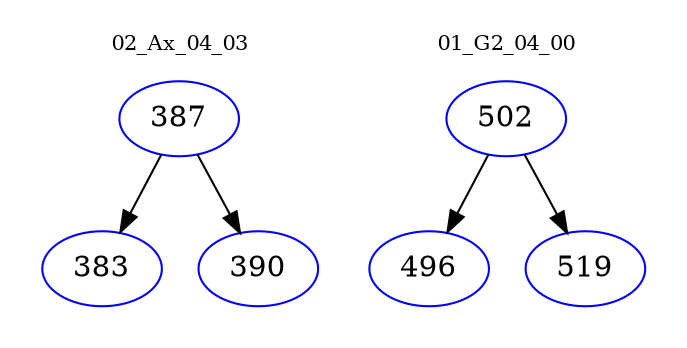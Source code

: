 digraph{
subgraph cluster_0 {
color = white
label = "02_Ax_04_03";
fontsize=10;
T0_387 [label="387", color="blue"]
T0_387 -> T0_383 [color="black"]
T0_383 [label="383", color="blue"]
T0_387 -> T0_390 [color="black"]
T0_390 [label="390", color="blue"]
}
subgraph cluster_1 {
color = white
label = "01_G2_04_00";
fontsize=10;
T1_502 [label="502", color="blue"]
T1_502 -> T1_496 [color="black"]
T1_496 [label="496", color="blue"]
T1_502 -> T1_519 [color="black"]
T1_519 [label="519", color="blue"]
}
}
